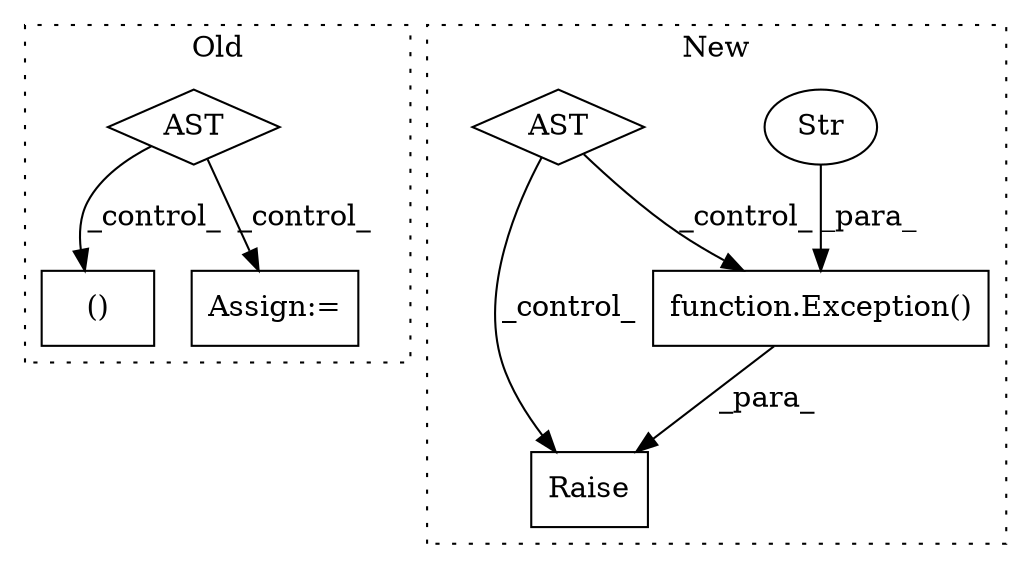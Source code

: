 digraph G {
subgraph cluster0 {
1 [label="()" a="54" s="1169" l="3" shape="box"];
5 [label="AST" a="2" s="990,0" l="7,0" shape="diamond"];
7 [label="Assign:=" a="68" s="1077" l="3" shape="box"];
label = "Old";
style="dotted";
}
subgraph cluster1 {
2 [label="function.Exception()" a="75" s="874,965" l="23,10" shape="box"];
3 [label="Raise" a="91" s="868" l="6" shape="box"];
4 [label="Str" a="66" s="897" l="68" shape="ellipse"];
6 [label="AST" a="2" s="837,0" l="7,0" shape="diamond"];
label = "New";
style="dotted";
}
2 -> 3 [label="_para_"];
4 -> 2 [label="_para_"];
5 -> 7 [label="_control_"];
5 -> 1 [label="_control_"];
6 -> 3 [label="_control_"];
6 -> 2 [label="_control_"];
}